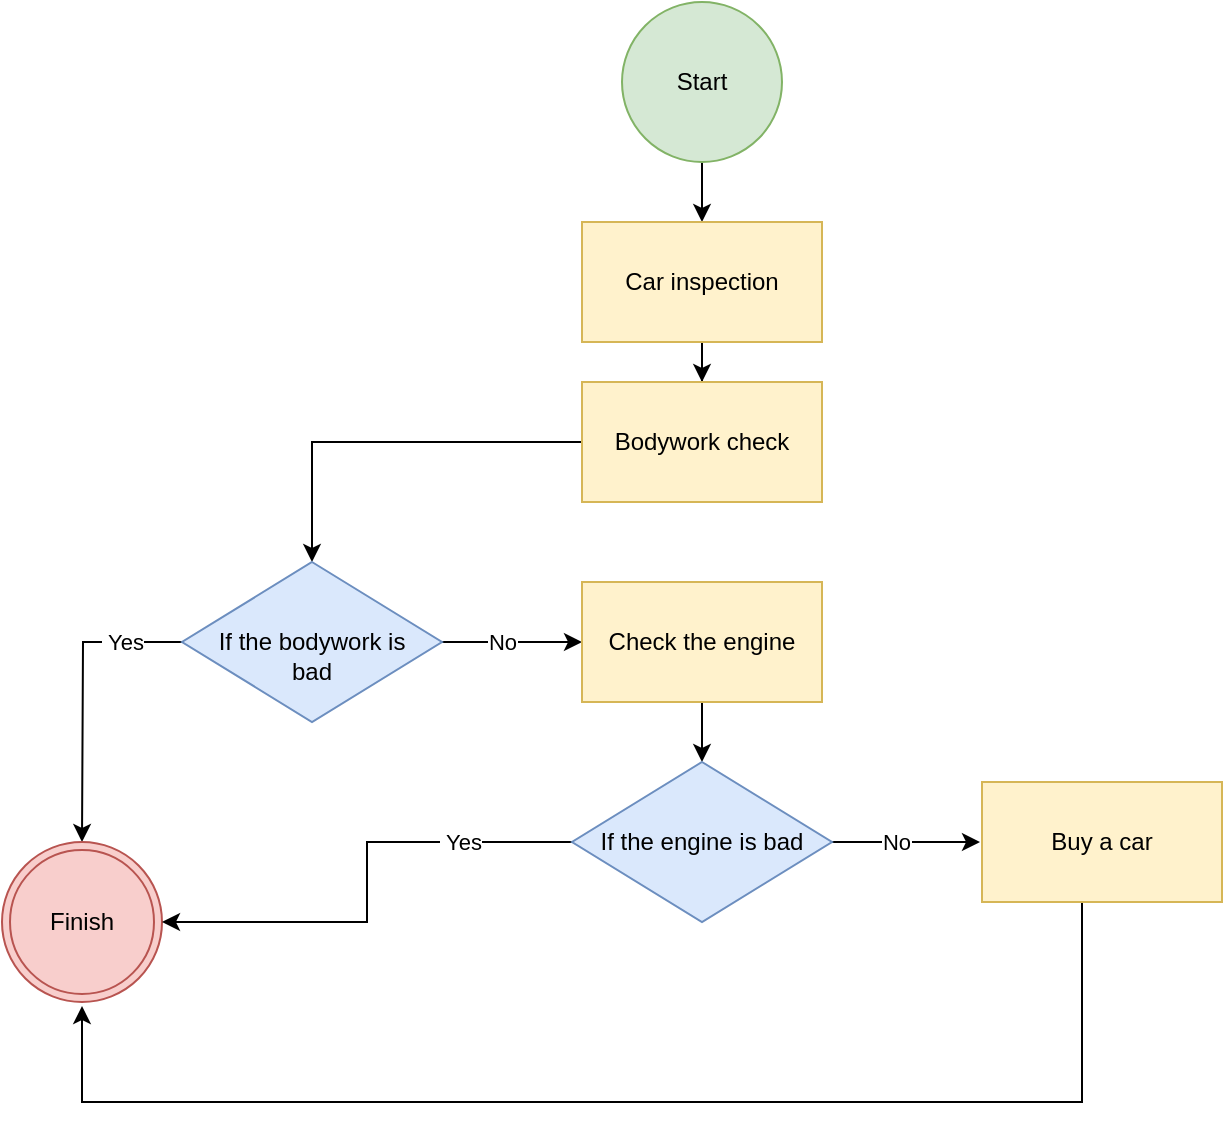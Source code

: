 <mxfile version="19.0.2" type="github" pages="4">
  <diagram id="Oq6M6eDU7Jw8SkYnnVvi" name="car_inspection">
    <mxGraphModel dx="1123" dy="644" grid="1" gridSize="10" guides="1" tooltips="1" connect="1" arrows="1" fold="1" page="1" pageScale="1" pageWidth="827" pageHeight="1169" math="0" shadow="0">
      <root>
        <mxCell id="0" />
        <mxCell id="1" parent="0" />
        <mxCell id="nO85QABoGm3ZfFR71_Dg-4" value="" style="edgeStyle=orthogonalEdgeStyle;rounded=0;orthogonalLoop=1;jettySize=auto;html=1;" edge="1" parent="1" source="vBwJEOWNFHGxPRsx4D45-1" target="nO85QABoGm3ZfFR71_Dg-1">
          <mxGeometry relative="1" as="geometry" />
        </mxCell>
        <mxCell id="vBwJEOWNFHGxPRsx4D45-1" value="Start" style="ellipse;whiteSpace=wrap;html=1;aspect=fixed;fillColor=#d5e8d4;strokeColor=#82b366;" vertex="1" parent="1">
          <mxGeometry x="360" y="80" width="80" height="80" as="geometry" />
        </mxCell>
        <mxCell id="nO85QABoGm3ZfFR71_Dg-7" value="" style="edgeStyle=orthogonalEdgeStyle;rounded=0;orthogonalLoop=1;jettySize=auto;html=1;" edge="1" parent="1" source="nO85QABoGm3ZfFR71_Dg-1" target="nO85QABoGm3ZfFR71_Dg-5">
          <mxGeometry relative="1" as="geometry" />
        </mxCell>
        <mxCell id="nO85QABoGm3ZfFR71_Dg-1" value="Car inspection" style="rounded=0;whiteSpace=wrap;html=1;fillColor=#fff2cc;strokeColor=#d6b656;" vertex="1" parent="1">
          <mxGeometry x="340" y="190" width="120" height="60" as="geometry" />
        </mxCell>
        <mxCell id="xyFsvx5dnLR3t_SD0RGq-9" value="" style="edgeStyle=orthogonalEdgeStyle;rounded=0;orthogonalLoop=1;jettySize=auto;html=1;entryX=0.5;entryY=0;entryDx=0;entryDy=0;" edge="1" parent="1" source="nO85QABoGm3ZfFR71_Dg-5" target="7dUnQUsxnx8lC9SbZMGf-1">
          <mxGeometry relative="1" as="geometry">
            <mxPoint x="400" y="410" as="targetPoint" />
          </mxGeometry>
        </mxCell>
        <mxCell id="nO85QABoGm3ZfFR71_Dg-5" value="Bodywork check" style="rounded=0;whiteSpace=wrap;html=1;fillColor=#fff2cc;strokeColor=#d6b656;" vertex="1" parent="1">
          <mxGeometry x="340" y="270" width="120" height="60" as="geometry" />
        </mxCell>
        <mxCell id="xyFsvx5dnLR3t_SD0RGq-12" value="" style="edgeStyle=orthogonalEdgeStyle;rounded=0;orthogonalLoop=1;jettySize=auto;html=1;" edge="1" parent="1" source="7dUnQUsxnx8lC9SbZMGf-1">
          <mxGeometry relative="1" as="geometry">
            <mxPoint x="90" y="500" as="targetPoint" />
          </mxGeometry>
        </mxCell>
        <mxCell id="xyFsvx5dnLR3t_SD0RGq-13" value="&amp;nbsp;Yes" style="edgeLabel;html=1;align=center;verticalAlign=middle;resizable=0;points=[];" vertex="1" connectable="0" parent="xyFsvx5dnLR3t_SD0RGq-12">
          <mxGeometry x="-0.452" y="-3" relative="1" as="geometry">
            <mxPoint x="11" y="3" as="offset" />
          </mxGeometry>
        </mxCell>
        <mxCell id="xyFsvx5dnLR3t_SD0RGq-15" value="" style="edgeStyle=orthogonalEdgeStyle;rounded=0;orthogonalLoop=1;jettySize=auto;html=1;" edge="1" parent="1" source="7dUnQUsxnx8lC9SbZMGf-1" target="xyFsvx5dnLR3t_SD0RGq-14">
          <mxGeometry relative="1" as="geometry" />
        </mxCell>
        <mxCell id="xyFsvx5dnLR3t_SD0RGq-17" value="No" style="edgeLabel;html=1;align=center;verticalAlign=middle;resizable=0;points=[];" vertex="1" connectable="0" parent="xyFsvx5dnLR3t_SD0RGq-15">
          <mxGeometry x="-0.31" y="-3" relative="1" as="geometry">
            <mxPoint x="6" y="-3" as="offset" />
          </mxGeometry>
        </mxCell>
        <mxCell id="7dUnQUsxnx8lC9SbZMGf-1" value="&lt;br&gt;If the bodywork is &lt;br&gt;bad" style="rhombus;whiteSpace=wrap;html=1;fillColor=#dae8fc;strokeColor=#6c8ebf;" vertex="1" parent="1">
          <mxGeometry x="140" y="360" width="130" height="80" as="geometry" />
        </mxCell>
        <mxCell id="xyFsvx5dnLR3t_SD0RGq-1" value="Finish" style="ellipse;shape=doubleEllipse;whiteSpace=wrap;html=1;aspect=fixed;fillColor=#f8cecc;strokeColor=#b85450;" vertex="1" parent="1">
          <mxGeometry x="50" y="500" width="80" height="80" as="geometry" />
        </mxCell>
        <mxCell id="xyFsvx5dnLR3t_SD0RGq-23" value="" style="edgeStyle=orthogonalEdgeStyle;rounded=0;orthogonalLoop=1;jettySize=auto;html=1;" edge="1" parent="1" source="xyFsvx5dnLR3t_SD0RGq-14" target="xyFsvx5dnLR3t_SD0RGq-22">
          <mxGeometry relative="1" as="geometry" />
        </mxCell>
        <mxCell id="xyFsvx5dnLR3t_SD0RGq-14" value="Check the engine" style="rounded=0;whiteSpace=wrap;html=1;fillColor=#fff2cc;strokeColor=#d6b656;" vertex="1" parent="1">
          <mxGeometry x="340" y="370" width="120" height="60" as="geometry" />
        </mxCell>
        <mxCell id="xyFsvx5dnLR3t_SD0RGq-18" value="" style="edgeStyle=orthogonalEdgeStyle;rounded=0;orthogonalLoop=1;jettySize=auto;html=1;" edge="1" parent="1" source="xyFsvx5dnLR3t_SD0RGq-22" target="xyFsvx5dnLR3t_SD0RGq-1">
          <mxGeometry relative="1" as="geometry">
            <mxPoint x="289" y="600" as="targetPoint" />
          </mxGeometry>
        </mxCell>
        <mxCell id="xyFsvx5dnLR3t_SD0RGq-19" value="&amp;nbsp;Yes" style="edgeLabel;html=1;align=center;verticalAlign=middle;resizable=0;points=[];" vertex="1" connectable="0" parent="xyFsvx5dnLR3t_SD0RGq-18">
          <mxGeometry x="-0.452" y="-3" relative="1" as="geometry">
            <mxPoint x="11" y="3" as="offset" />
          </mxGeometry>
        </mxCell>
        <mxCell id="xyFsvx5dnLR3t_SD0RGq-20" value="" style="edgeStyle=orthogonalEdgeStyle;rounded=0;orthogonalLoop=1;jettySize=auto;html=1;" edge="1" parent="1" source="xyFsvx5dnLR3t_SD0RGq-22">
          <mxGeometry relative="1" as="geometry">
            <mxPoint x="539" y="500" as="targetPoint" />
          </mxGeometry>
        </mxCell>
        <mxCell id="xyFsvx5dnLR3t_SD0RGq-21" value="No" style="edgeLabel;html=1;align=center;verticalAlign=middle;resizable=0;points=[];" vertex="1" connectable="0" parent="xyFsvx5dnLR3t_SD0RGq-20">
          <mxGeometry x="-0.31" y="-3" relative="1" as="geometry">
            <mxPoint x="6" y="-3" as="offset" />
          </mxGeometry>
        </mxCell>
        <mxCell id="xyFsvx5dnLR3t_SD0RGq-22" value="&lt;div&gt;&lt;br&gt;&lt;/div&gt;&lt;div&gt;If the engine is bad&lt;/div&gt;&lt;div&gt;&lt;br&gt;&lt;/div&gt;" style="rhombus;whiteSpace=wrap;html=1;fillColor=#dae8fc;strokeColor=#6c8ebf;" vertex="1" parent="1">
          <mxGeometry x="335" y="460" width="130" height="80" as="geometry" />
        </mxCell>
        <mxCell id="xyFsvx5dnLR3t_SD0RGq-25" value="" style="edgeStyle=orthogonalEdgeStyle;rounded=0;orthogonalLoop=1;jettySize=auto;html=1;" edge="1" parent="1" source="xyFsvx5dnLR3t_SD0RGq-24">
          <mxGeometry relative="1" as="geometry">
            <mxPoint x="90" y="582" as="targetPoint" />
            <Array as="points">
              <mxPoint x="590" y="630" />
              <mxPoint x="90" y="630" />
            </Array>
          </mxGeometry>
        </mxCell>
        <mxCell id="xyFsvx5dnLR3t_SD0RGq-24" value="Buy a car" style="rounded=0;whiteSpace=wrap;html=1;fillColor=#fff2cc;strokeColor=#d6b656;" vertex="1" parent="1">
          <mxGeometry x="540" y="470" width="120" height="60" as="geometry" />
        </mxCell>
      </root>
    </mxGraphModel>
  </diagram>
  <diagram name="fridge_check" id="W7tF7aUU-za_hOTEnrlY">
    <mxGraphModel dx="1123" dy="644" grid="1" gridSize="10" guides="1" tooltips="1" connect="1" arrows="1" fold="1" page="1" pageScale="1" pageWidth="827" pageHeight="1169" math="0" shadow="0">
      <root>
        <mxCell id="tvgvq-FeYENDWpsqateT-0" />
        <mxCell id="tvgvq-FeYENDWpsqateT-1" parent="tvgvq-FeYENDWpsqateT-0" />
        <mxCell id="tvgvq-FeYENDWpsqateT-2" value="" style="edgeStyle=orthogonalEdgeStyle;rounded=0;orthogonalLoop=1;jettySize=auto;html=1;" edge="1" parent="tvgvq-FeYENDWpsqateT-1" source="tvgvq-FeYENDWpsqateT-3" target="tvgvq-FeYENDWpsqateT-5">
          <mxGeometry relative="1" as="geometry" />
        </mxCell>
        <mxCell id="tvgvq-FeYENDWpsqateT-3" value="Start" style="ellipse;whiteSpace=wrap;html=1;aspect=fixed;fillColor=#d5e8d4;strokeColor=#82b366;" vertex="1" parent="tvgvq-FeYENDWpsqateT-1">
          <mxGeometry x="360" y="80" width="80" height="80" as="geometry" />
        </mxCell>
        <mxCell id="tvgvq-FeYENDWpsqateT-4" value="" style="edgeStyle=orthogonalEdgeStyle;rounded=0;orthogonalLoop=1;jettySize=auto;html=1;entryX=0.5;entryY=0;entryDx=0;entryDy=0;" edge="1" parent="tvgvq-FeYENDWpsqateT-1" source="tvgvq-FeYENDWpsqateT-5" target="tvgvq-FeYENDWpsqateT-12">
          <mxGeometry relative="1" as="geometry">
            <mxPoint x="400" y="270" as="targetPoint" />
          </mxGeometry>
        </mxCell>
        <mxCell id="tvgvq-FeYENDWpsqateT-5" value="Checking the refrigerator" style="rounded=0;whiteSpace=wrap;html=1;fillColor=#fff2cc;strokeColor=#d6b656;" vertex="1" parent="tvgvq-FeYENDWpsqateT-1">
          <mxGeometry x="340" y="190" width="120" height="60" as="geometry" />
        </mxCell>
        <mxCell id="tvgvq-FeYENDWpsqateT-8" value="" style="edgeStyle=orthogonalEdgeStyle;rounded=0;orthogonalLoop=1;jettySize=auto;html=1;" edge="1" parent="tvgvq-FeYENDWpsqateT-1" source="tvgvq-FeYENDWpsqateT-12">
          <mxGeometry relative="1" as="geometry">
            <mxPoint x="90" y="500" as="targetPoint" />
          </mxGeometry>
        </mxCell>
        <mxCell id="tvgvq-FeYENDWpsqateT-9" value="&amp;nbsp;Yes" style="edgeLabel;html=1;align=center;verticalAlign=middle;resizable=0;points=[];" vertex="1" connectable="0" parent="tvgvq-FeYENDWpsqateT-8">
          <mxGeometry x="-0.452" y="-3" relative="1" as="geometry">
            <mxPoint x="33" as="offset" />
          </mxGeometry>
        </mxCell>
        <mxCell id="tvgvq-FeYENDWpsqateT-10" value="" style="edgeStyle=orthogonalEdgeStyle;rounded=0;orthogonalLoop=1;jettySize=auto;html=1;" edge="1" parent="tvgvq-FeYENDWpsqateT-1" source="tvgvq-FeYENDWpsqateT-12" target="tvgvq-FeYENDWpsqateT-20">
          <mxGeometry relative="1" as="geometry">
            <mxPoint x="340" y="400" as="targetPoint" />
          </mxGeometry>
        </mxCell>
        <mxCell id="tvgvq-FeYENDWpsqateT-11" value="No" style="edgeLabel;html=1;align=center;verticalAlign=middle;resizable=0;points=[];" vertex="1" connectable="0" parent="tvgvq-FeYENDWpsqateT-10">
          <mxGeometry x="-0.31" y="-3" relative="1" as="geometry">
            <mxPoint x="6" y="-3" as="offset" />
          </mxGeometry>
        </mxCell>
        <mxCell id="tvgvq-FeYENDWpsqateT-12" value="If the fridge is &lt;br&gt;empty" style="rhombus;whiteSpace=wrap;html=1;fillColor=#dae8fc;strokeColor=#6c8ebf;" vertex="1" parent="tvgvq-FeYENDWpsqateT-1">
          <mxGeometry x="150" y="300" width="130" height="80" as="geometry" />
        </mxCell>
        <mxCell id="tvgvq-FeYENDWpsqateT-13" value="Finish" style="ellipse;shape=doubleEllipse;whiteSpace=wrap;html=1;aspect=fixed;fillColor=#f8cecc;strokeColor=#b85450;" vertex="1" parent="tvgvq-FeYENDWpsqateT-1">
          <mxGeometry x="50" y="500" width="80" height="80" as="geometry" />
        </mxCell>
        <mxCell id="tvgvq-FeYENDWpsqateT-16" value="" style="edgeStyle=orthogonalEdgeStyle;rounded=0;orthogonalLoop=1;jettySize=auto;html=1;" edge="1" parent="tvgvq-FeYENDWpsqateT-1" source="tvgvq-FeYENDWpsqateT-20" target="tvgvq-FeYENDWpsqateT-13">
          <mxGeometry relative="1" as="geometry">
            <mxPoint x="289" y="600" as="targetPoint" />
            <Array as="points">
              <mxPoint x="233" y="500" />
              <mxPoint x="233" y="540" />
            </Array>
          </mxGeometry>
        </mxCell>
        <mxCell id="tvgvq-FeYENDWpsqateT-17" value="No" style="edgeLabel;html=1;align=center;verticalAlign=middle;resizable=0;points=[];" vertex="1" connectable="0" parent="tvgvq-FeYENDWpsqateT-16">
          <mxGeometry x="-0.452" y="-3" relative="1" as="geometry">
            <mxPoint x="11" y="3" as="offset" />
          </mxGeometry>
        </mxCell>
        <mxCell id="tvgvq-FeYENDWpsqateT-18" value="" style="edgeStyle=orthogonalEdgeStyle;rounded=0;orthogonalLoop=1;jettySize=auto;html=1;" edge="1" parent="tvgvq-FeYENDWpsqateT-1" source="tvgvq-FeYENDWpsqateT-20">
          <mxGeometry relative="1" as="geometry">
            <mxPoint x="539" y="500" as="targetPoint" />
          </mxGeometry>
        </mxCell>
        <mxCell id="tvgvq-FeYENDWpsqateT-19" value="Yes" style="edgeLabel;html=1;align=center;verticalAlign=middle;resizable=0;points=[];" vertex="1" connectable="0" parent="tvgvq-FeYENDWpsqateT-18">
          <mxGeometry x="-0.31" y="-3" relative="1" as="geometry">
            <mxPoint x="6" y="-3" as="offset" />
          </mxGeometry>
        </mxCell>
        <mxCell id="tvgvq-FeYENDWpsqateT-20" value="&lt;div&gt;If hungry&lt;br&gt;&lt;/div&gt;" style="rhombus;whiteSpace=wrap;html=1;fillColor=#dae8fc;strokeColor=#6c8ebf;" vertex="1" parent="tvgvq-FeYENDWpsqateT-1">
          <mxGeometry x="335" y="460" width="130" height="80" as="geometry" />
        </mxCell>
        <mxCell id="ocuiAO75ymfvYcN4-ZQk-4" value="" style="edgeStyle=orthogonalEdgeStyle;rounded=0;orthogonalLoop=1;jettySize=auto;html=1;entryX=1;entryY=0.5;entryDx=0;entryDy=0;" edge="1" parent="tvgvq-FeYENDWpsqateT-1" source="tvgvq-FeYENDWpsqateT-22" target="tvgvq-FeYENDWpsqateT-5">
          <mxGeometry relative="1" as="geometry">
            <mxPoint x="750" y="210" as="targetPoint" />
            <Array as="points">
              <mxPoint x="600" y="220" />
            </Array>
          </mxGeometry>
        </mxCell>
        <mxCell id="tvgvq-FeYENDWpsqateT-22" value="Eating food from the fridge" style="rounded=0;whiteSpace=wrap;html=1;fillColor=#fff2cc;strokeColor=#d6b656;" vertex="1" parent="tvgvq-FeYENDWpsqateT-1">
          <mxGeometry x="540" y="470" width="120" height="60" as="geometry" />
        </mxCell>
      </root>
    </mxGraphModel>
  </diagram>
  <diagram id="BDk_4pEXCnLvgUrGuNaO" name="10_numbers">
    <mxGraphModel dx="1586" dy="909" grid="1" gridSize="10" guides="1" tooltips="1" connect="1" arrows="1" fold="1" page="1" pageScale="1" pageWidth="827" pageHeight="1169" math="0" shadow="0">
      <root>
        <mxCell id="0" />
        <mxCell id="1" parent="0" />
        <mxCell id="CcIC2JiD9NDFA9ctSU8K-2" value="" style="edgeStyle=orthogonalEdgeStyle;rounded=0;orthogonalLoop=1;jettySize=auto;html=1;" edge="1" parent="1" source="uOZE1dpHIfqqI__qa73O-1" target="CcIC2JiD9NDFA9ctSU8K-1">
          <mxGeometry relative="1" as="geometry" />
        </mxCell>
        <mxCell id="uOZE1dpHIfqqI__qa73O-1" value="Start" style="ellipse;whiteSpace=wrap;html=1;aspect=fixed;fillColor=#d5e8d4;strokeColor=#82b366;" vertex="1" parent="1">
          <mxGeometry x="374" y="50" width="80" height="80" as="geometry" />
        </mxCell>
        <mxCell id="CcIC2JiD9NDFA9ctSU8K-4" value="" style="edgeStyle=orthogonalEdgeStyle;rounded=0;orthogonalLoop=1;jettySize=auto;html=1;" edge="1" parent="1" source="CcIC2JiD9NDFA9ctSU8K-1" target="CcIC2JiD9NDFA9ctSU8K-3">
          <mxGeometry relative="1" as="geometry" />
        </mxCell>
        <mxCell id="CcIC2JiD9NDFA9ctSU8K-1" value="Input N" style="shape=parallelogram;perimeter=parallelogramPerimeter;whiteSpace=wrap;html=1;fixedSize=1;fillColor=#e1d5e7;strokeColor=#9673a6;" vertex="1" parent="1">
          <mxGeometry x="354" y="150" width="120" height="60" as="geometry" />
        </mxCell>
        <mxCell id="4sKWsQ_1Z84M4ypPVjv3-2" value="" style="edgeStyle=orthogonalEdgeStyle;rounded=0;orthogonalLoop=1;jettySize=auto;html=1;" edge="1" parent="1" source="CcIC2JiD9NDFA9ctSU8K-3" target="4sKWsQ_1Z84M4ypPVjv3-1">
          <mxGeometry relative="1" as="geometry" />
        </mxCell>
        <mxCell id="CcIC2JiD9NDFA9ctSU8K-3" value="rez = N" style="whiteSpace=wrap;html=1;fillColor=#fff2cc;strokeColor=#d6b656;" vertex="1" parent="1">
          <mxGeometry x="354" y="240" width="120" height="60" as="geometry" />
        </mxCell>
        <mxCell id="QvpbT7XIwT72-HSu1SPV-2" value="" style="edgeStyle=orthogonalEdgeStyle;rounded=0;orthogonalLoop=1;jettySize=auto;html=1;" edge="1" parent="1" source="4sKWsQ_1Z84M4ypPVjv3-1" target="QvpbT7XIwT72-HSu1SPV-1">
          <mxGeometry relative="1" as="geometry" />
        </mxCell>
        <mxCell id="4sKWsQ_1Z84M4ypPVjv3-1" value="count = 0" style="whiteSpace=wrap;html=1;fillColor=#fff2cc;strokeColor=#d6b656;" vertex="1" parent="1">
          <mxGeometry x="354" y="320" width="120" height="60" as="geometry" />
        </mxCell>
        <mxCell id="iZfwgwLFXMj8leVBbpUo-2" value="" style="edgeStyle=orthogonalEdgeStyle;rounded=0;orthogonalLoop=1;jettySize=auto;html=1;entryX=0.5;entryY=0;entryDx=0;entryDy=0;" edge="1" parent="1" source="QvpbT7XIwT72-HSu1SPV-1" target="iZfwgwLFXMj8leVBbpUo-1">
          <mxGeometry relative="1" as="geometry">
            <mxPoint x="274" y="500" as="targetPoint" />
          </mxGeometry>
        </mxCell>
        <mxCell id="iZfwgwLFXMj8leVBbpUo-3" value="No" style="edgeLabel;html=1;align=center;verticalAlign=middle;resizable=0;points=[];" vertex="1" connectable="0" parent="iZfwgwLFXMj8leVBbpUo-2">
          <mxGeometry x="-0.598" y="2" relative="1" as="geometry">
            <mxPoint x="-3" y="-2" as="offset" />
          </mxGeometry>
        </mxCell>
        <mxCell id="iZfwgwLFXMj8leVBbpUo-5" value="" style="edgeStyle=orthogonalEdgeStyle;rounded=0;orthogonalLoop=1;jettySize=auto;html=1;" edge="1" parent="1" source="QvpbT7XIwT72-HSu1SPV-1" target="iZfwgwLFXMj8leVBbpUo-4">
          <mxGeometry relative="1" as="geometry">
            <Array as="points">
              <mxPoint x="510" y="620" />
              <mxPoint x="510" y="620" />
            </Array>
          </mxGeometry>
        </mxCell>
        <mxCell id="iZfwgwLFXMj8leVBbpUo-10" value="Yes" style="edgeLabel;html=1;align=center;verticalAlign=middle;resizable=0;points=[];" vertex="1" connectable="0" parent="iZfwgwLFXMj8leVBbpUo-5">
          <mxGeometry x="-0.222" y="-3" relative="1" as="geometry">
            <mxPoint y="-3" as="offset" />
          </mxGeometry>
        </mxCell>
        <mxCell id="QvpbT7XIwT72-HSu1SPV-1" value="If count&amp;nbsp; &amp;lt;10" style="rhombus;whiteSpace=wrap;html=1;fillColor=#dae8fc;strokeColor=#6c8ebf;" vertex="1" parent="1">
          <mxGeometry x="354" y="580" width="120" height="80" as="geometry" />
        </mxCell>
        <mxCell id="iZfwgwLFXMj8leVBbpUo-1" value="Finish" style="ellipse;shape=doubleEllipse;whiteSpace=wrap;html=1;aspect=fixed;fillColor=#f8cecc;strokeColor=#b85450;" vertex="1" parent="1">
          <mxGeometry x="210" y="680" width="80" height="80" as="geometry" />
        </mxCell>
        <mxCell id="iZfwgwLFXMj8leVBbpUo-7" value="" style="edgeStyle=orthogonalEdgeStyle;rounded=0;orthogonalLoop=1;jettySize=auto;html=1;" edge="1" parent="1" source="iZfwgwLFXMj8leVBbpUo-4" target="iZfwgwLFXMj8leVBbpUo-6">
          <mxGeometry relative="1" as="geometry" />
        </mxCell>
        <mxCell id="iZfwgwLFXMj8leVBbpUo-4" value="Output rez" style="shape=parallelogram;perimeter=parallelogramPerimeter;whiteSpace=wrap;html=1;fixedSize=1;fillColor=#e1d5e7;strokeColor=#9673a6;" vertex="1" parent="1">
          <mxGeometry x="554" y="590" width="120" height="60" as="geometry" />
        </mxCell>
        <mxCell id="iZfwgwLFXMj8leVBbpUo-9" value="" style="edgeStyle=orthogonalEdgeStyle;rounded=0;orthogonalLoop=1;jettySize=auto;html=1;" edge="1" parent="1" source="iZfwgwLFXMj8leVBbpUo-6" target="iZfwgwLFXMj8leVBbpUo-8">
          <mxGeometry relative="1" as="geometry" />
        </mxCell>
        <mxCell id="iZfwgwLFXMj8leVBbpUo-6" value="count ++" style="whiteSpace=wrap;html=1;fillColor=#fff2cc;strokeColor=#d6b656;" vertex="1" parent="1">
          <mxGeometry x="554" y="490" width="120" height="60" as="geometry" />
        </mxCell>
        <mxCell id="iZfwgwLFXMj8leVBbpUo-11" value="" style="edgeStyle=orthogonalEdgeStyle;rounded=0;orthogonalLoop=1;jettySize=auto;html=1;" edge="1" parent="1" source="iZfwgwLFXMj8leVBbpUo-8">
          <mxGeometry relative="1" as="geometry">
            <mxPoint x="410" y="430" as="targetPoint" />
          </mxGeometry>
        </mxCell>
        <mxCell id="iZfwgwLFXMj8leVBbpUo-8" value="rez += N" style="whiteSpace=wrap;html=1;fillColor=#fff2cc;strokeColor=#d6b656;" vertex="1" parent="1">
          <mxGeometry x="554" y="400" width="120" height="60" as="geometry" />
        </mxCell>
      </root>
    </mxGraphModel>
  </diagram>
  <diagram name="prime_number" id="TjIsAuZayb2J6Vkw_In2">
    <mxGraphModel dx="1348" dy="773" grid="1" gridSize="10" guides="1" tooltips="1" connect="1" arrows="1" fold="1" page="1" pageScale="1" pageWidth="827" pageHeight="1169" math="0" shadow="0">
      <root>
        <mxCell id="Y6OVv34yN1CDZV_1R5gC-0" />
        <mxCell id="Y6OVv34yN1CDZV_1R5gC-1" parent="Y6OVv34yN1CDZV_1R5gC-0" />
        <mxCell id="Y6OVv34yN1CDZV_1R5gC-2" value="" style="edgeStyle=orthogonalEdgeStyle;rounded=0;orthogonalLoop=1;jettySize=auto;html=1;" edge="1" parent="Y6OVv34yN1CDZV_1R5gC-1" source="Y6OVv34yN1CDZV_1R5gC-3" target="Y6OVv34yN1CDZV_1R5gC-5">
          <mxGeometry relative="1" as="geometry" />
        </mxCell>
        <mxCell id="Y6OVv34yN1CDZV_1R5gC-3" value="Start" style="ellipse;whiteSpace=wrap;html=1;aspect=fixed;fillColor=#d5e8d4;strokeColor=#82b366;" vertex="1" parent="Y6OVv34yN1CDZV_1R5gC-1">
          <mxGeometry x="374" y="50" width="80" height="80" as="geometry" />
        </mxCell>
        <mxCell id="Y6OVv34yN1CDZV_1R5gC-4" value="" style="edgeStyle=orthogonalEdgeStyle;rounded=0;orthogonalLoop=1;jettySize=auto;html=1;" edge="1" parent="Y6OVv34yN1CDZV_1R5gC-1" source="Y6OVv34yN1CDZV_1R5gC-5" target="Y6OVv34yN1CDZV_1R5gC-7">
          <mxGeometry relative="1" as="geometry" />
        </mxCell>
        <mxCell id="Y6OVv34yN1CDZV_1R5gC-5" value="Input N" style="shape=parallelogram;perimeter=parallelogramPerimeter;whiteSpace=wrap;html=1;fixedSize=1;fillColor=#e1d5e7;strokeColor=#9673a6;" vertex="1" parent="Y6OVv34yN1CDZV_1R5gC-1">
          <mxGeometry x="354" y="150" width="120" height="60" as="geometry" />
        </mxCell>
        <mxCell id="SftLA1MYOzQQtS0wkaU9-3" value="" style="edgeStyle=orthogonalEdgeStyle;rounded=0;orthogonalLoop=1;jettySize=auto;html=1;startArrow=none;" edge="1" parent="Y6OVv34yN1CDZV_1R5gC-1" target="SftLA1MYOzQQtS0wkaU9-2">
          <mxGeometry relative="1" as="geometry">
            <mxPoint x="420" y="380" as="sourcePoint" />
          </mxGeometry>
        </mxCell>
        <mxCell id="SftLA1MYOzQQtS0wkaU9-29" value="" style="edgeStyle=orthogonalEdgeStyle;rounded=0;orthogonalLoop=1;jettySize=auto;html=1;" edge="1" parent="Y6OVv34yN1CDZV_1R5gC-1" source="Y6OVv34yN1CDZV_1R5gC-7" target="SftLA1MYOzQQtS0wkaU9-11">
          <mxGeometry relative="1" as="geometry" />
        </mxCell>
        <mxCell id="Y6OVv34yN1CDZV_1R5gC-7" value="i = 2" style="whiteSpace=wrap;html=1;fillColor=#fff2cc;strokeColor=#d6b656;" vertex="1" parent="Y6OVv34yN1CDZV_1R5gC-1">
          <mxGeometry x="354" y="240" width="120" height="60" as="geometry" />
        </mxCell>
        <mxCell id="SftLA1MYOzQQtS0wkaU9-8" value="" style="edgeStyle=orthogonalEdgeStyle;rounded=0;orthogonalLoop=1;jettySize=auto;html=1;" edge="1" parent="Y6OVv34yN1CDZV_1R5gC-1" source="Y6OVv34yN1CDZV_1R5gC-14" target="SftLA1MYOzQQtS0wkaU9-5">
          <mxGeometry relative="1" as="geometry" />
        </mxCell>
        <mxCell id="SftLA1MYOzQQtS0wkaU9-9" value="No" style="edgeLabel;html=1;align=center;verticalAlign=middle;resizable=0;points=[];" vertex="1" connectable="0" parent="SftLA1MYOzQQtS0wkaU9-8">
          <mxGeometry x="-0.246" y="2" relative="1" as="geometry">
            <mxPoint y="-2" as="offset" />
          </mxGeometry>
        </mxCell>
        <mxCell id="SftLA1MYOzQQtS0wkaU9-16" value="Yes" style="edgeStyle=orthogonalEdgeStyle;rounded=0;orthogonalLoop=1;jettySize=auto;html=1;" edge="1" parent="Y6OVv34yN1CDZV_1R5gC-1" source="Y6OVv34yN1CDZV_1R5gC-14" target="SftLA1MYOzQQtS0wkaU9-13">
          <mxGeometry x="-0.333" relative="1" as="geometry">
            <Array as="points">
              <mxPoint x="414" y="670" />
              <mxPoint x="414" y="670" />
            </Array>
            <mxPoint as="offset" />
          </mxGeometry>
        </mxCell>
        <mxCell id="Y6OVv34yN1CDZV_1R5gC-14" value="If N % I == 0" style="rhombus;whiteSpace=wrap;html=1;fillColor=#dae8fc;strokeColor=#6c8ebf;" vertex="1" parent="Y6OVv34yN1CDZV_1R5gC-1">
          <mxGeometry x="360" y="545" width="120" height="80" as="geometry" />
        </mxCell>
        <mxCell id="SftLA1MYOzQQtS0wkaU9-4" value="Yes" style="edgeStyle=orthogonalEdgeStyle;rounded=0;orthogonalLoop=1;jettySize=auto;html=1;" edge="1" parent="Y6OVv34yN1CDZV_1R5gC-1" source="SftLA1MYOzQQtS0wkaU9-2" target="Y6OVv34yN1CDZV_1R5gC-14">
          <mxGeometry relative="1" as="geometry" />
        </mxCell>
        <mxCell id="SftLA1MYOzQQtS0wkaU9-30" value="" style="edgeStyle=orthogonalEdgeStyle;rounded=0;orthogonalLoop=1;jettySize=auto;html=1;" edge="1" parent="Y6OVv34yN1CDZV_1R5gC-1" source="SftLA1MYOzQQtS0wkaU9-2">
          <mxGeometry relative="1" as="geometry">
            <mxPoint x="420" y="750" as="targetPoint" />
            <Array as="points">
              <mxPoint x="630" y="450" />
              <mxPoint x="630" y="750" />
            </Array>
          </mxGeometry>
        </mxCell>
        <mxCell id="SftLA1MYOzQQtS0wkaU9-32" value="No" style="edgeLabel;html=1;align=center;verticalAlign=middle;resizable=0;points=[];" vertex="1" connectable="0" parent="SftLA1MYOzQQtS0wkaU9-30">
          <mxGeometry x="-0.832" relative="1" as="geometry">
            <mxPoint as="offset" />
          </mxGeometry>
        </mxCell>
        <mxCell id="SftLA1MYOzQQtS0wkaU9-2" value="If i &amp;lt;= √N" style="rhombus;whiteSpace=wrap;html=1;fillColor=#dae8fc;strokeColor=#6c8ebf;" vertex="1" parent="Y6OVv34yN1CDZV_1R5gC-1">
          <mxGeometry x="361" y="410" width="119" height="80" as="geometry" />
        </mxCell>
        <mxCell id="SftLA1MYOzQQtS0wkaU9-10" value="" style="edgeStyle=orthogonalEdgeStyle;rounded=0;orthogonalLoop=1;jettySize=auto;html=1;entryX=0;entryY=0.5;entryDx=0;entryDy=0;" edge="1" parent="Y6OVv34yN1CDZV_1R5gC-1" target="SftLA1MYOzQQtS0wkaU9-2">
          <mxGeometry relative="1" as="geometry">
            <mxPoint x="170" y="350" as="targetPoint" />
            <mxPoint x="140" y="550" as="sourcePoint" />
            <Array as="points">
              <mxPoint x="140" y="555" />
              <mxPoint x="140" y="470" />
            </Array>
          </mxGeometry>
        </mxCell>
        <mxCell id="SftLA1MYOzQQtS0wkaU9-5" value="i ++" style="whiteSpace=wrap;html=1;fillColor=#fff2cc;strokeColor=#d6b656;" vertex="1" parent="Y6OVv34yN1CDZV_1R5gC-1">
          <mxGeometry x="80" y="555" width="120" height="60" as="geometry" />
        </mxCell>
        <mxCell id="SftLA1MYOzQQtS0wkaU9-11" value="p = true" style="whiteSpace=wrap;html=1;fillColor=#fff2cc;strokeColor=#d6b656;" vertex="1" parent="Y6OVv34yN1CDZV_1R5gC-1">
          <mxGeometry x="354" y="320" width="120" height="60" as="geometry" />
        </mxCell>
        <mxCell id="SftLA1MYOzQQtS0wkaU9-19" value="" style="edgeStyle=orthogonalEdgeStyle;rounded=0;orthogonalLoop=1;jettySize=auto;html=1;" edge="1" parent="Y6OVv34yN1CDZV_1R5gC-1" source="SftLA1MYOzQQtS0wkaU9-13" target="SftLA1MYOzQQtS0wkaU9-18">
          <mxGeometry relative="1" as="geometry" />
        </mxCell>
        <mxCell id="SftLA1MYOzQQtS0wkaU9-13" value="p = false" style="whiteSpace=wrap;html=1;fillColor=#fff2cc;strokeColor=#d6b656;" vertex="1" parent="Y6OVv34yN1CDZV_1R5gC-1">
          <mxGeometry x="359" y="670" width="120" height="60" as="geometry" />
        </mxCell>
        <mxCell id="SftLA1MYOzQQtS0wkaU9-25" value="Yes" style="edgeStyle=orthogonalEdgeStyle;rounded=0;orthogonalLoop=1;jettySize=auto;html=1;" edge="1" parent="Y6OVv34yN1CDZV_1R5gC-1" source="SftLA1MYOzQQtS0wkaU9-18" target="SftLA1MYOzQQtS0wkaU9-24">
          <mxGeometry relative="1" as="geometry" />
        </mxCell>
        <mxCell id="SftLA1MYOzQQtS0wkaU9-27" value="No" style="edgeStyle=orthogonalEdgeStyle;rounded=0;orthogonalLoop=1;jettySize=auto;html=1;" edge="1" parent="Y6OVv34yN1CDZV_1R5gC-1" source="SftLA1MYOzQQtS0wkaU9-18" target="SftLA1MYOzQQtS0wkaU9-26">
          <mxGeometry relative="1" as="geometry" />
        </mxCell>
        <mxCell id="SftLA1MYOzQQtS0wkaU9-18" value="If p == true" style="rhombus;whiteSpace=wrap;html=1;fillColor=#dae8fc;strokeColor=#6c8ebf;" vertex="1" parent="Y6OVv34yN1CDZV_1R5gC-1">
          <mxGeometry x="359" y="770" width="120" height="80" as="geometry" />
        </mxCell>
        <mxCell id="x7SUGLzz7dMWiVGd1axg-2" value="" style="edgeStyle=orthogonalEdgeStyle;rounded=0;orthogonalLoop=1;jettySize=auto;html=1;entryX=-0.006;entryY=0.625;entryDx=0;entryDy=0;entryPerimeter=0;" edge="1" parent="Y6OVv34yN1CDZV_1R5gC-1" source="SftLA1MYOzQQtS0wkaU9-24" target="x7SUGLzz7dMWiVGd1axg-0">
          <mxGeometry relative="1" as="geometry">
            <mxPoint x="220" y="960" as="targetPoint" />
            <Array as="points">
              <mxPoint x="220" y="960" />
            </Array>
          </mxGeometry>
        </mxCell>
        <mxCell id="SftLA1MYOzQQtS0wkaU9-24" value="Output &quot;Prime&lt;br&gt;number&quot;" style="shape=parallelogram;perimeter=parallelogramPerimeter;whiteSpace=wrap;html=1;fixedSize=1;fillColor=#e1d5e7;strokeColor=#9673a6;" vertex="1" parent="Y6OVv34yN1CDZV_1R5gC-1">
          <mxGeometry x="160" y="780" width="120" height="60" as="geometry" />
        </mxCell>
        <mxCell id="x7SUGLzz7dMWiVGd1axg-3" value="" style="edgeStyle=orthogonalEdgeStyle;rounded=0;orthogonalLoop=1;jettySize=auto;html=1;" edge="1" parent="Y6OVv34yN1CDZV_1R5gC-1" source="SftLA1MYOzQQtS0wkaU9-26" target="x7SUGLzz7dMWiVGd1axg-0">
          <mxGeometry relative="1" as="geometry">
            <mxPoint x="620" y="960" as="targetPoint" />
            <Array as="points">
              <mxPoint x="620" y="960" />
            </Array>
          </mxGeometry>
        </mxCell>
        <mxCell id="SftLA1MYOzQQtS0wkaU9-26" value="Output &lt;br&gt;&quot;Not a prime &lt;br&gt;number&quot;" style="shape=parallelogram;perimeter=parallelogramPerimeter;whiteSpace=wrap;html=1;fixedSize=1;fillColor=#e1d5e7;strokeColor=#9673a6;" vertex="1" parent="Y6OVv34yN1CDZV_1R5gC-1">
          <mxGeometry x="560" y="780" width="120" height="60" as="geometry" />
        </mxCell>
        <mxCell id="x7SUGLzz7dMWiVGd1axg-0" value="Finish" style="ellipse;shape=doubleEllipse;whiteSpace=wrap;html=1;aspect=fixed;fillColor=#f8cecc;strokeColor=#b85450;" vertex="1" parent="Y6OVv34yN1CDZV_1R5gC-1">
          <mxGeometry x="380.5" y="910" width="80" height="80" as="geometry" />
        </mxCell>
      </root>
    </mxGraphModel>
  </diagram>
</mxfile>
